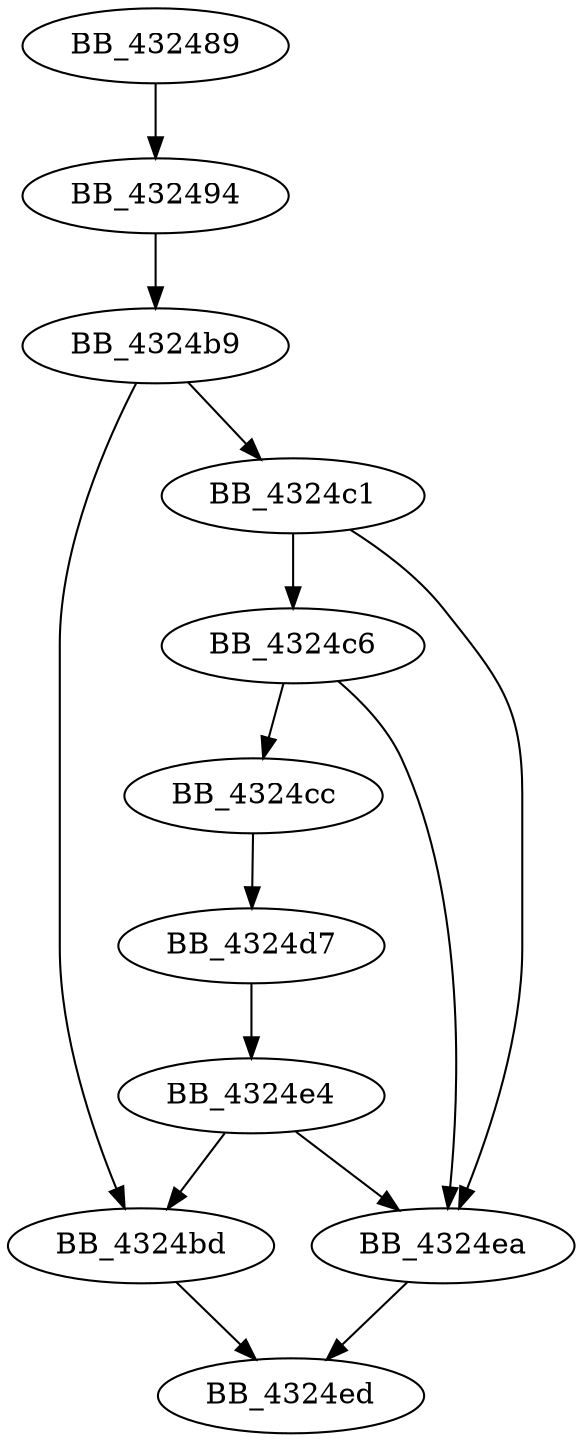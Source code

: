 DiGraph _TestDefaultLanguage{
BB_432489->BB_432494
BB_432494->BB_4324b9
BB_4324b9->BB_4324bd
BB_4324b9->BB_4324c1
BB_4324bd->BB_4324ed
BB_4324c1->BB_4324c6
BB_4324c1->BB_4324ea
BB_4324c6->BB_4324cc
BB_4324c6->BB_4324ea
BB_4324cc->BB_4324d7
BB_4324d7->BB_4324e4
BB_4324e4->BB_4324bd
BB_4324e4->BB_4324ea
BB_4324ea->BB_4324ed
}
